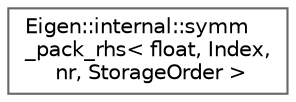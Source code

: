 digraph "Graphical Class Hierarchy"
{
 // LATEX_PDF_SIZE
  bgcolor="transparent";
  edge [fontname=Helvetica,fontsize=10,labelfontname=Helvetica,labelfontsize=10];
  node [fontname=Helvetica,fontsize=10,shape=box,height=0.2,width=0.4];
  rankdir="LR";
  Node0 [id="Node000000",label="Eigen::internal::symm\l_pack_rhs\< float, Index,\l nr, StorageOrder \>",height=0.2,width=0.4,color="grey40", fillcolor="white", style="filled",URL="$structEigen_1_1internal_1_1symm__pack__rhs_3_01float_00_01Index_00_01nr_00_01StorageOrder_01_4.html",tooltip=" "];
}

